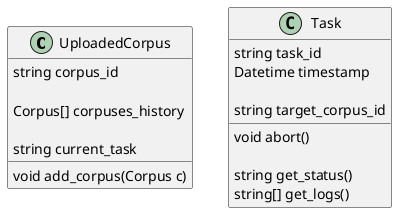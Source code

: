 @startuml

class UploadedCorpus {
	string corpus_id

	Corpus[] corpuses_history

	string current_task
	
	void add_corpus(Corpus c)
}

class Task {
	string task_id
	Datetime timestamp

	string target_corpus_id

	void abort()

	string get_status()
	string[] get_logs()
}

@enduml